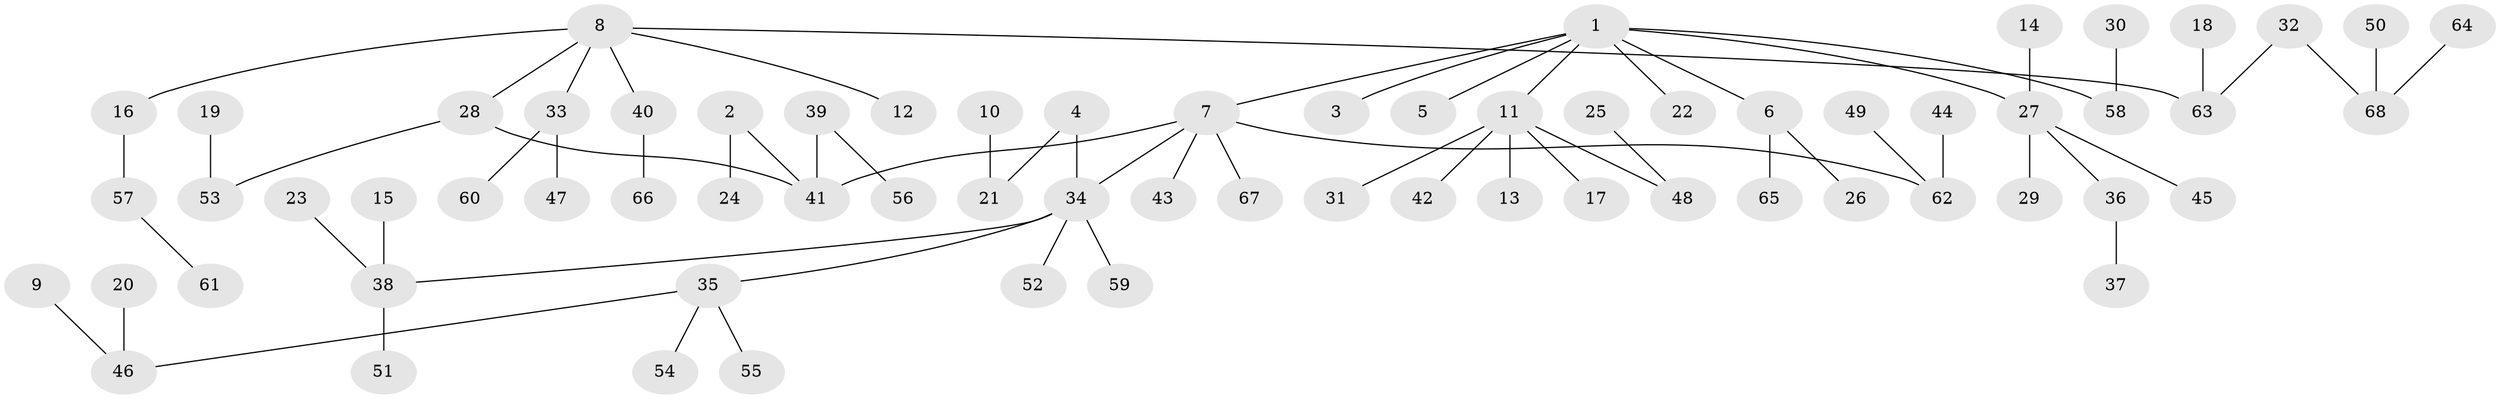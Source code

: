 // original degree distribution, {5: 0.029411764705882353, 7: 0.007352941176470588, 6: 0.03676470588235294, 2: 0.22794117647058823, 3: 0.13970588235294118, 4: 0.04411764705882353, 1: 0.5147058823529411}
// Generated by graph-tools (version 1.1) at 2025/50/03/09/25 03:50:23]
// undirected, 68 vertices, 67 edges
graph export_dot {
graph [start="1"]
  node [color=gray90,style=filled];
  1;
  2;
  3;
  4;
  5;
  6;
  7;
  8;
  9;
  10;
  11;
  12;
  13;
  14;
  15;
  16;
  17;
  18;
  19;
  20;
  21;
  22;
  23;
  24;
  25;
  26;
  27;
  28;
  29;
  30;
  31;
  32;
  33;
  34;
  35;
  36;
  37;
  38;
  39;
  40;
  41;
  42;
  43;
  44;
  45;
  46;
  47;
  48;
  49;
  50;
  51;
  52;
  53;
  54;
  55;
  56;
  57;
  58;
  59;
  60;
  61;
  62;
  63;
  64;
  65;
  66;
  67;
  68;
  1 -- 3 [weight=1.0];
  1 -- 5 [weight=1.0];
  1 -- 6 [weight=1.0];
  1 -- 7 [weight=1.0];
  1 -- 11 [weight=1.0];
  1 -- 22 [weight=1.0];
  1 -- 27 [weight=1.0];
  1 -- 58 [weight=1.0];
  2 -- 24 [weight=1.0];
  2 -- 41 [weight=1.0];
  4 -- 21 [weight=1.0];
  4 -- 34 [weight=1.0];
  6 -- 26 [weight=1.0];
  6 -- 65 [weight=1.0];
  7 -- 34 [weight=1.0];
  7 -- 41 [weight=1.0];
  7 -- 43 [weight=1.0];
  7 -- 62 [weight=1.0];
  7 -- 67 [weight=1.0];
  8 -- 12 [weight=1.0];
  8 -- 16 [weight=1.0];
  8 -- 28 [weight=1.0];
  8 -- 33 [weight=1.0];
  8 -- 40 [weight=1.0];
  8 -- 63 [weight=1.0];
  9 -- 46 [weight=1.0];
  10 -- 21 [weight=1.0];
  11 -- 13 [weight=1.0];
  11 -- 17 [weight=1.0];
  11 -- 31 [weight=1.0];
  11 -- 42 [weight=1.0];
  11 -- 48 [weight=1.0];
  14 -- 27 [weight=1.0];
  15 -- 38 [weight=1.0];
  16 -- 57 [weight=1.0];
  18 -- 63 [weight=1.0];
  19 -- 53 [weight=1.0];
  20 -- 46 [weight=1.0];
  23 -- 38 [weight=1.0];
  25 -- 48 [weight=1.0];
  27 -- 29 [weight=1.0];
  27 -- 36 [weight=1.0];
  27 -- 45 [weight=1.0];
  28 -- 41 [weight=1.0];
  28 -- 53 [weight=1.0];
  30 -- 58 [weight=1.0];
  32 -- 63 [weight=1.0];
  32 -- 68 [weight=1.0];
  33 -- 47 [weight=1.0];
  33 -- 60 [weight=1.0];
  34 -- 35 [weight=1.0];
  34 -- 38 [weight=1.0];
  34 -- 52 [weight=1.0];
  34 -- 59 [weight=1.0];
  35 -- 46 [weight=1.0];
  35 -- 54 [weight=1.0];
  35 -- 55 [weight=1.0];
  36 -- 37 [weight=1.0];
  38 -- 51 [weight=1.0];
  39 -- 41 [weight=1.0];
  39 -- 56 [weight=1.0];
  40 -- 66 [weight=1.0];
  44 -- 62 [weight=1.0];
  49 -- 62 [weight=1.0];
  50 -- 68 [weight=1.0];
  57 -- 61 [weight=1.0];
  64 -- 68 [weight=1.0];
}

